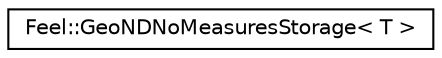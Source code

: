 digraph "Graphical Class Hierarchy"
{
 // LATEX_PDF_SIZE
  edge [fontname="Helvetica",fontsize="10",labelfontname="Helvetica",labelfontsize="10"];
  node [fontname="Helvetica",fontsize="10",shape=record];
  rankdir="LR";
  Node0 [label="Feel::GeoNDNoMeasuresStorage\< T \>",height=0.2,width=0.4,color="black", fillcolor="white", style="filled",URL="$classFeel_1_1GeoNDNoMeasuresStorage.html",tooltip=" "];
}
